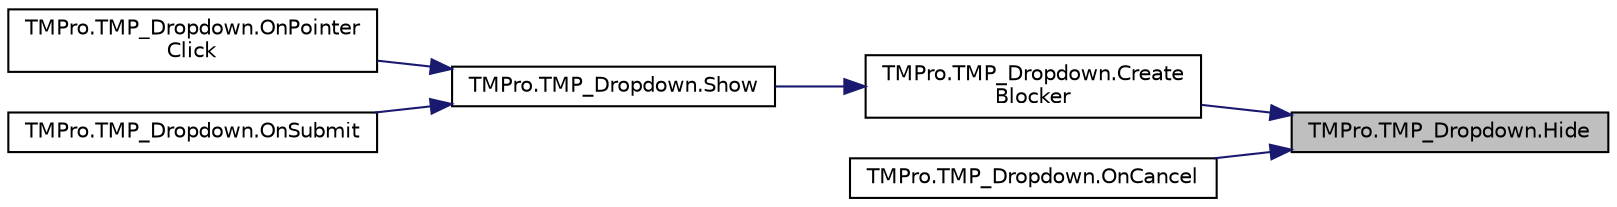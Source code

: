 digraph "TMPro.TMP_Dropdown.Hide"
{
 // LATEX_PDF_SIZE
  edge [fontname="Helvetica",fontsize="10",labelfontname="Helvetica",labelfontsize="10"];
  node [fontname="Helvetica",fontsize="10",shape=record];
  rankdir="RL";
  Node1 [label="TMPro.TMP_Dropdown.Hide",height=0.2,width=0.4,color="black", fillcolor="grey75", style="filled", fontcolor="black",tooltip="Hide the dropdown list. I.e. close it."];
  Node1 -> Node2 [dir="back",color="midnightblue",fontsize="10",style="solid",fontname="Helvetica"];
  Node2 [label="TMPro.TMP_Dropdown.Create\lBlocker",height=0.2,width=0.4,color="black", fillcolor="white", style="filled",URL="$class_t_m_pro_1_1_t_m_p___dropdown.html#aaaca2aca289284551cb768b4de31123d",tooltip="Create a blocker that blocks clicks to other controls while the dropdown list is open."];
  Node2 -> Node3 [dir="back",color="midnightblue",fontsize="10",style="solid",fontname="Helvetica"];
  Node3 [label="TMPro.TMP_Dropdown.Show",height=0.2,width=0.4,color="black", fillcolor="white", style="filled",URL="$class_t_m_pro_1_1_t_m_p___dropdown.html#ae309311315603a4869384e1591842a73",tooltip="Show the dropdown."];
  Node3 -> Node4 [dir="back",color="midnightblue",fontsize="10",style="solid",fontname="Helvetica"];
  Node4 [label="TMPro.TMP_Dropdown.OnPointer\lClick",height=0.2,width=0.4,color="black", fillcolor="white", style="filled",URL="$class_t_m_pro_1_1_t_m_p___dropdown.html#a4694d50db9f52ecc96cb8dc27ea9f8e3",tooltip="Handling for when the dropdown is initially 'clicked'. Typically shows the dropdown"];
  Node3 -> Node5 [dir="back",color="midnightblue",fontsize="10",style="solid",fontname="Helvetica"];
  Node5 [label="TMPro.TMP_Dropdown.OnSubmit",height=0.2,width=0.4,color="black", fillcolor="white", style="filled",URL="$class_t_m_pro_1_1_t_m_p___dropdown.html#a258ceecac06f7f153c9a3569a817d74f",tooltip="Handling for when the dropdown is selected and a submit event is processed. Typically shows the dropd..."];
  Node1 -> Node6 [dir="back",color="midnightblue",fontsize="10",style="solid",fontname="Helvetica"];
  Node6 [label="TMPro.TMP_Dropdown.OnCancel",height=0.2,width=0.4,color="black", fillcolor="white", style="filled",URL="$class_t_m_pro_1_1_t_m_p___dropdown.html#aa645c81e1d5c8ddaef20c6fcb1d77345",tooltip="This will hide the dropdown list."];
}
